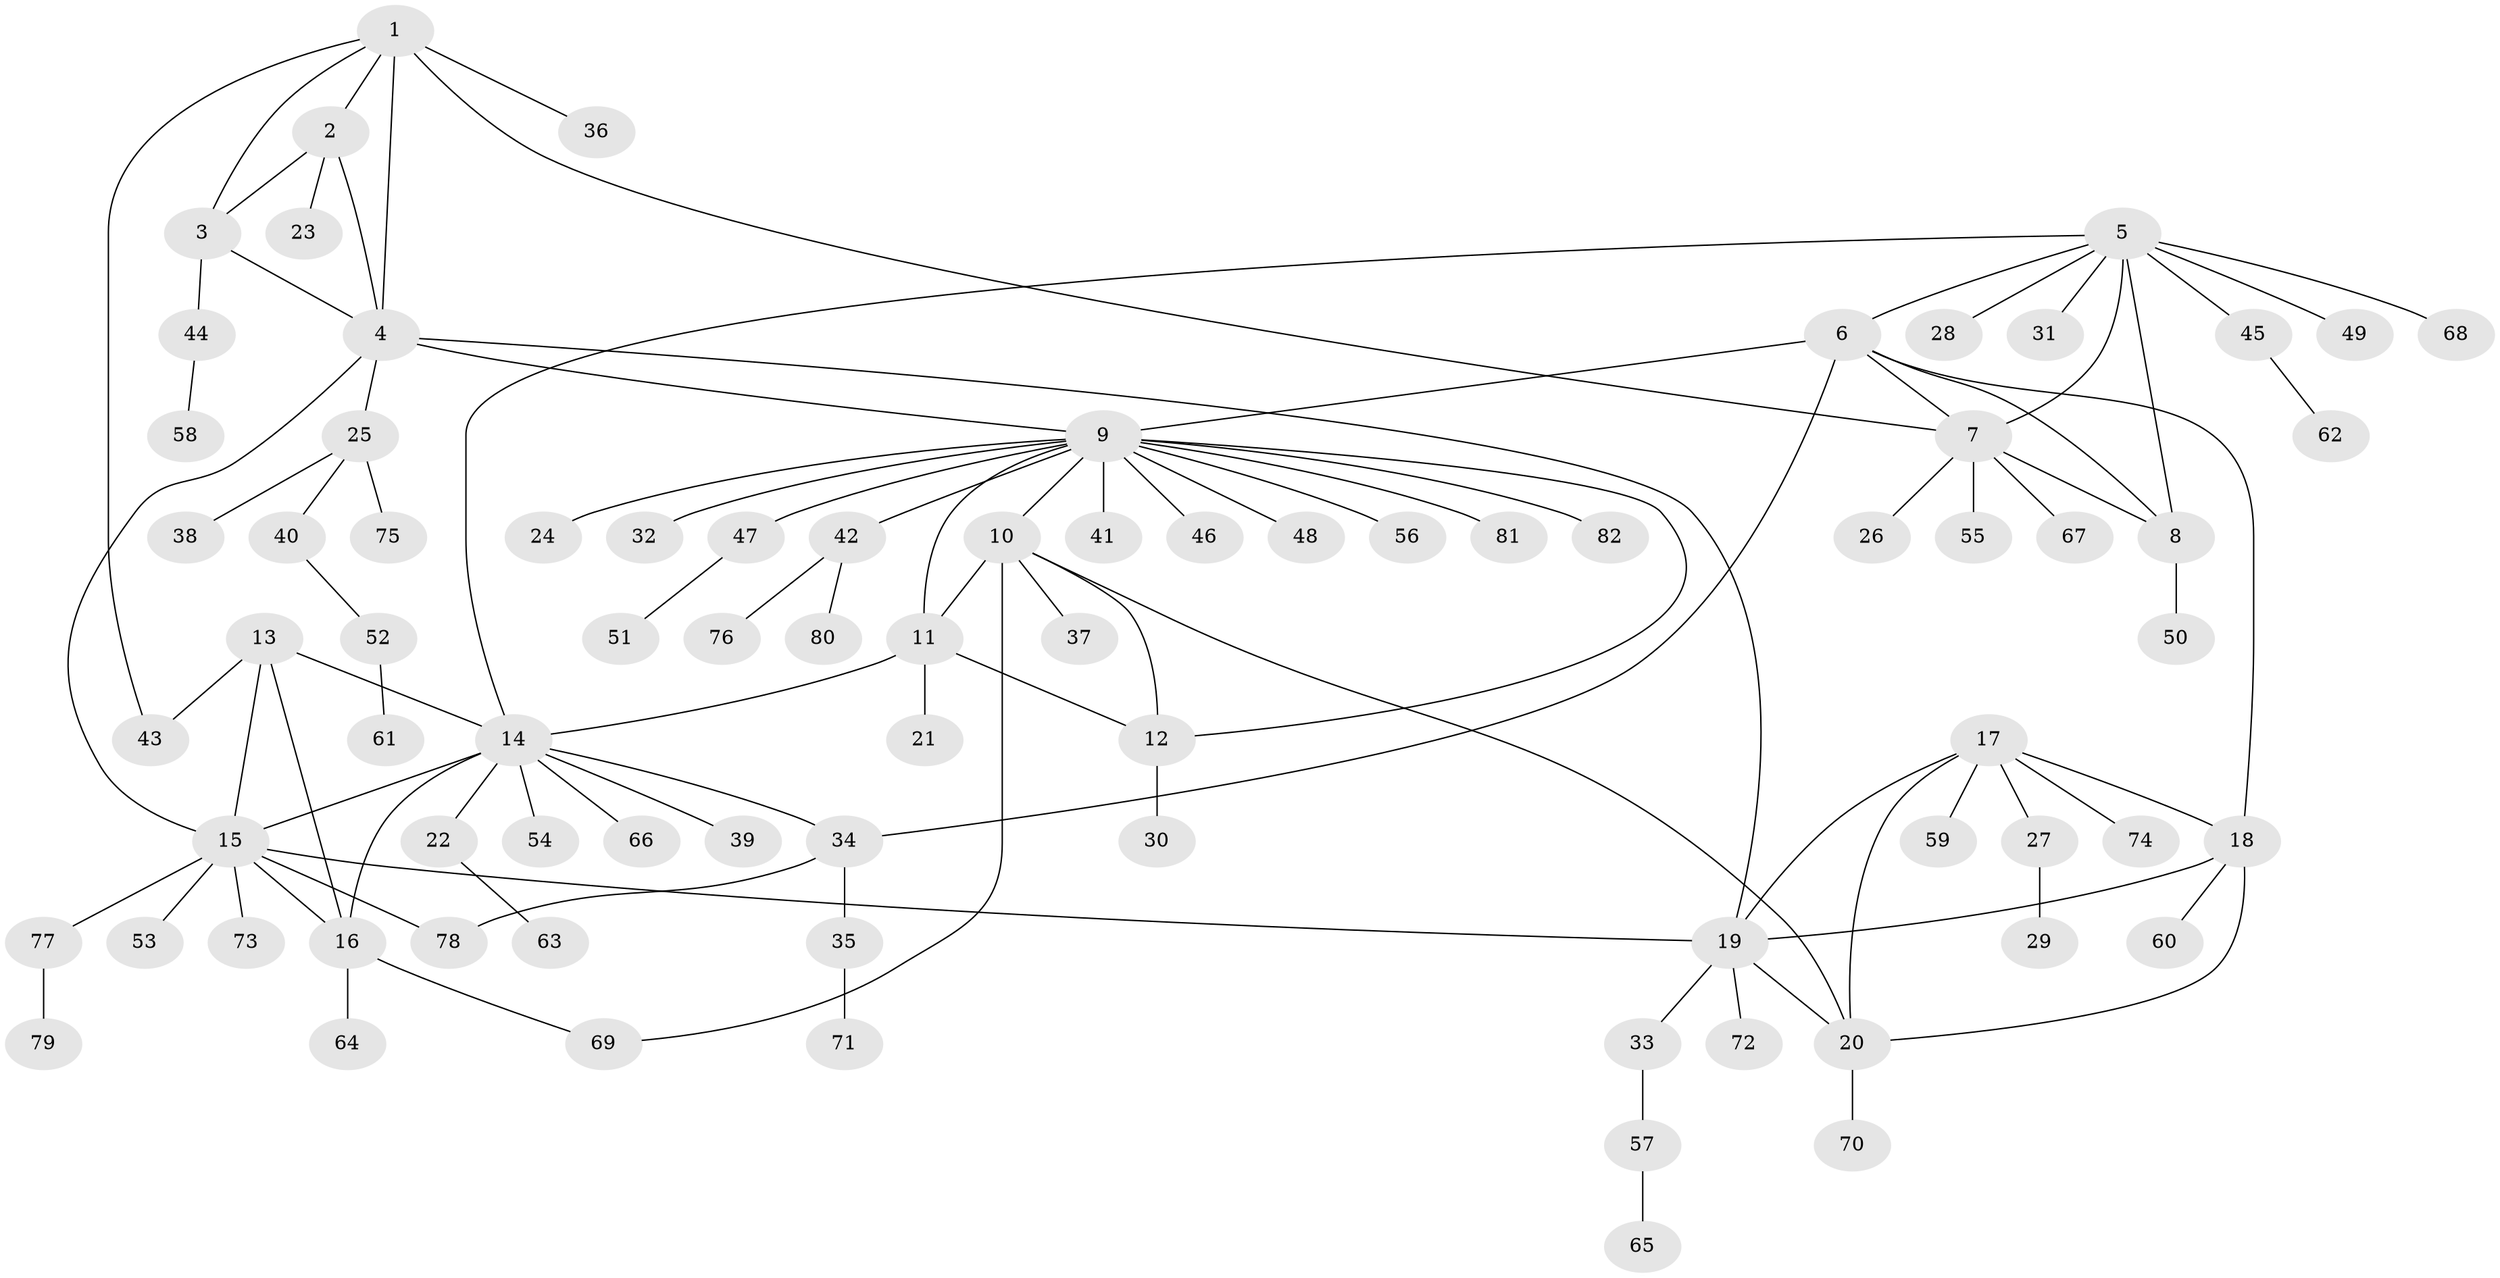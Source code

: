 // coarse degree distribution, {5: 0.06896551724137931, 3: 0.10344827586206896, 4: 0.08620689655172414, 7: 0.017241379310344827, 8: 0.034482758620689655, 6: 0.05172413793103448, 14: 0.017241379310344827, 9: 0.017241379310344827, 2: 0.1206896551724138, 1: 0.4827586206896552}
// Generated by graph-tools (version 1.1) at 2025/52/03/04/25 22:52:29]
// undirected, 82 vertices, 106 edges
graph export_dot {
  node [color=gray90,style=filled];
  1;
  2;
  3;
  4;
  5;
  6;
  7;
  8;
  9;
  10;
  11;
  12;
  13;
  14;
  15;
  16;
  17;
  18;
  19;
  20;
  21;
  22;
  23;
  24;
  25;
  26;
  27;
  28;
  29;
  30;
  31;
  32;
  33;
  34;
  35;
  36;
  37;
  38;
  39;
  40;
  41;
  42;
  43;
  44;
  45;
  46;
  47;
  48;
  49;
  50;
  51;
  52;
  53;
  54;
  55;
  56;
  57;
  58;
  59;
  60;
  61;
  62;
  63;
  64;
  65;
  66;
  67;
  68;
  69;
  70;
  71;
  72;
  73;
  74;
  75;
  76;
  77;
  78;
  79;
  80;
  81;
  82;
  1 -- 2;
  1 -- 3;
  1 -- 4;
  1 -- 7;
  1 -- 36;
  1 -- 43;
  2 -- 3;
  2 -- 4;
  2 -- 23;
  3 -- 4;
  3 -- 44;
  4 -- 9;
  4 -- 15;
  4 -- 19;
  4 -- 25;
  5 -- 6;
  5 -- 7;
  5 -- 8;
  5 -- 14;
  5 -- 28;
  5 -- 31;
  5 -- 45;
  5 -- 49;
  5 -- 68;
  6 -- 7;
  6 -- 8;
  6 -- 9;
  6 -- 18;
  6 -- 34;
  7 -- 8;
  7 -- 26;
  7 -- 55;
  7 -- 67;
  8 -- 50;
  9 -- 10;
  9 -- 11;
  9 -- 12;
  9 -- 24;
  9 -- 32;
  9 -- 41;
  9 -- 42;
  9 -- 46;
  9 -- 47;
  9 -- 48;
  9 -- 56;
  9 -- 81;
  9 -- 82;
  10 -- 11;
  10 -- 12;
  10 -- 20;
  10 -- 37;
  10 -- 69;
  11 -- 12;
  11 -- 14;
  11 -- 21;
  12 -- 30;
  13 -- 14;
  13 -- 15;
  13 -- 16;
  13 -- 43;
  14 -- 15;
  14 -- 16;
  14 -- 22;
  14 -- 34;
  14 -- 39;
  14 -- 54;
  14 -- 66;
  15 -- 16;
  15 -- 19;
  15 -- 53;
  15 -- 73;
  15 -- 77;
  15 -- 78;
  16 -- 64;
  16 -- 69;
  17 -- 18;
  17 -- 19;
  17 -- 20;
  17 -- 27;
  17 -- 59;
  17 -- 74;
  18 -- 19;
  18 -- 20;
  18 -- 60;
  19 -- 20;
  19 -- 33;
  19 -- 72;
  20 -- 70;
  22 -- 63;
  25 -- 38;
  25 -- 40;
  25 -- 75;
  27 -- 29;
  33 -- 57;
  34 -- 35;
  34 -- 78;
  35 -- 71;
  40 -- 52;
  42 -- 76;
  42 -- 80;
  44 -- 58;
  45 -- 62;
  47 -- 51;
  52 -- 61;
  57 -- 65;
  77 -- 79;
}
